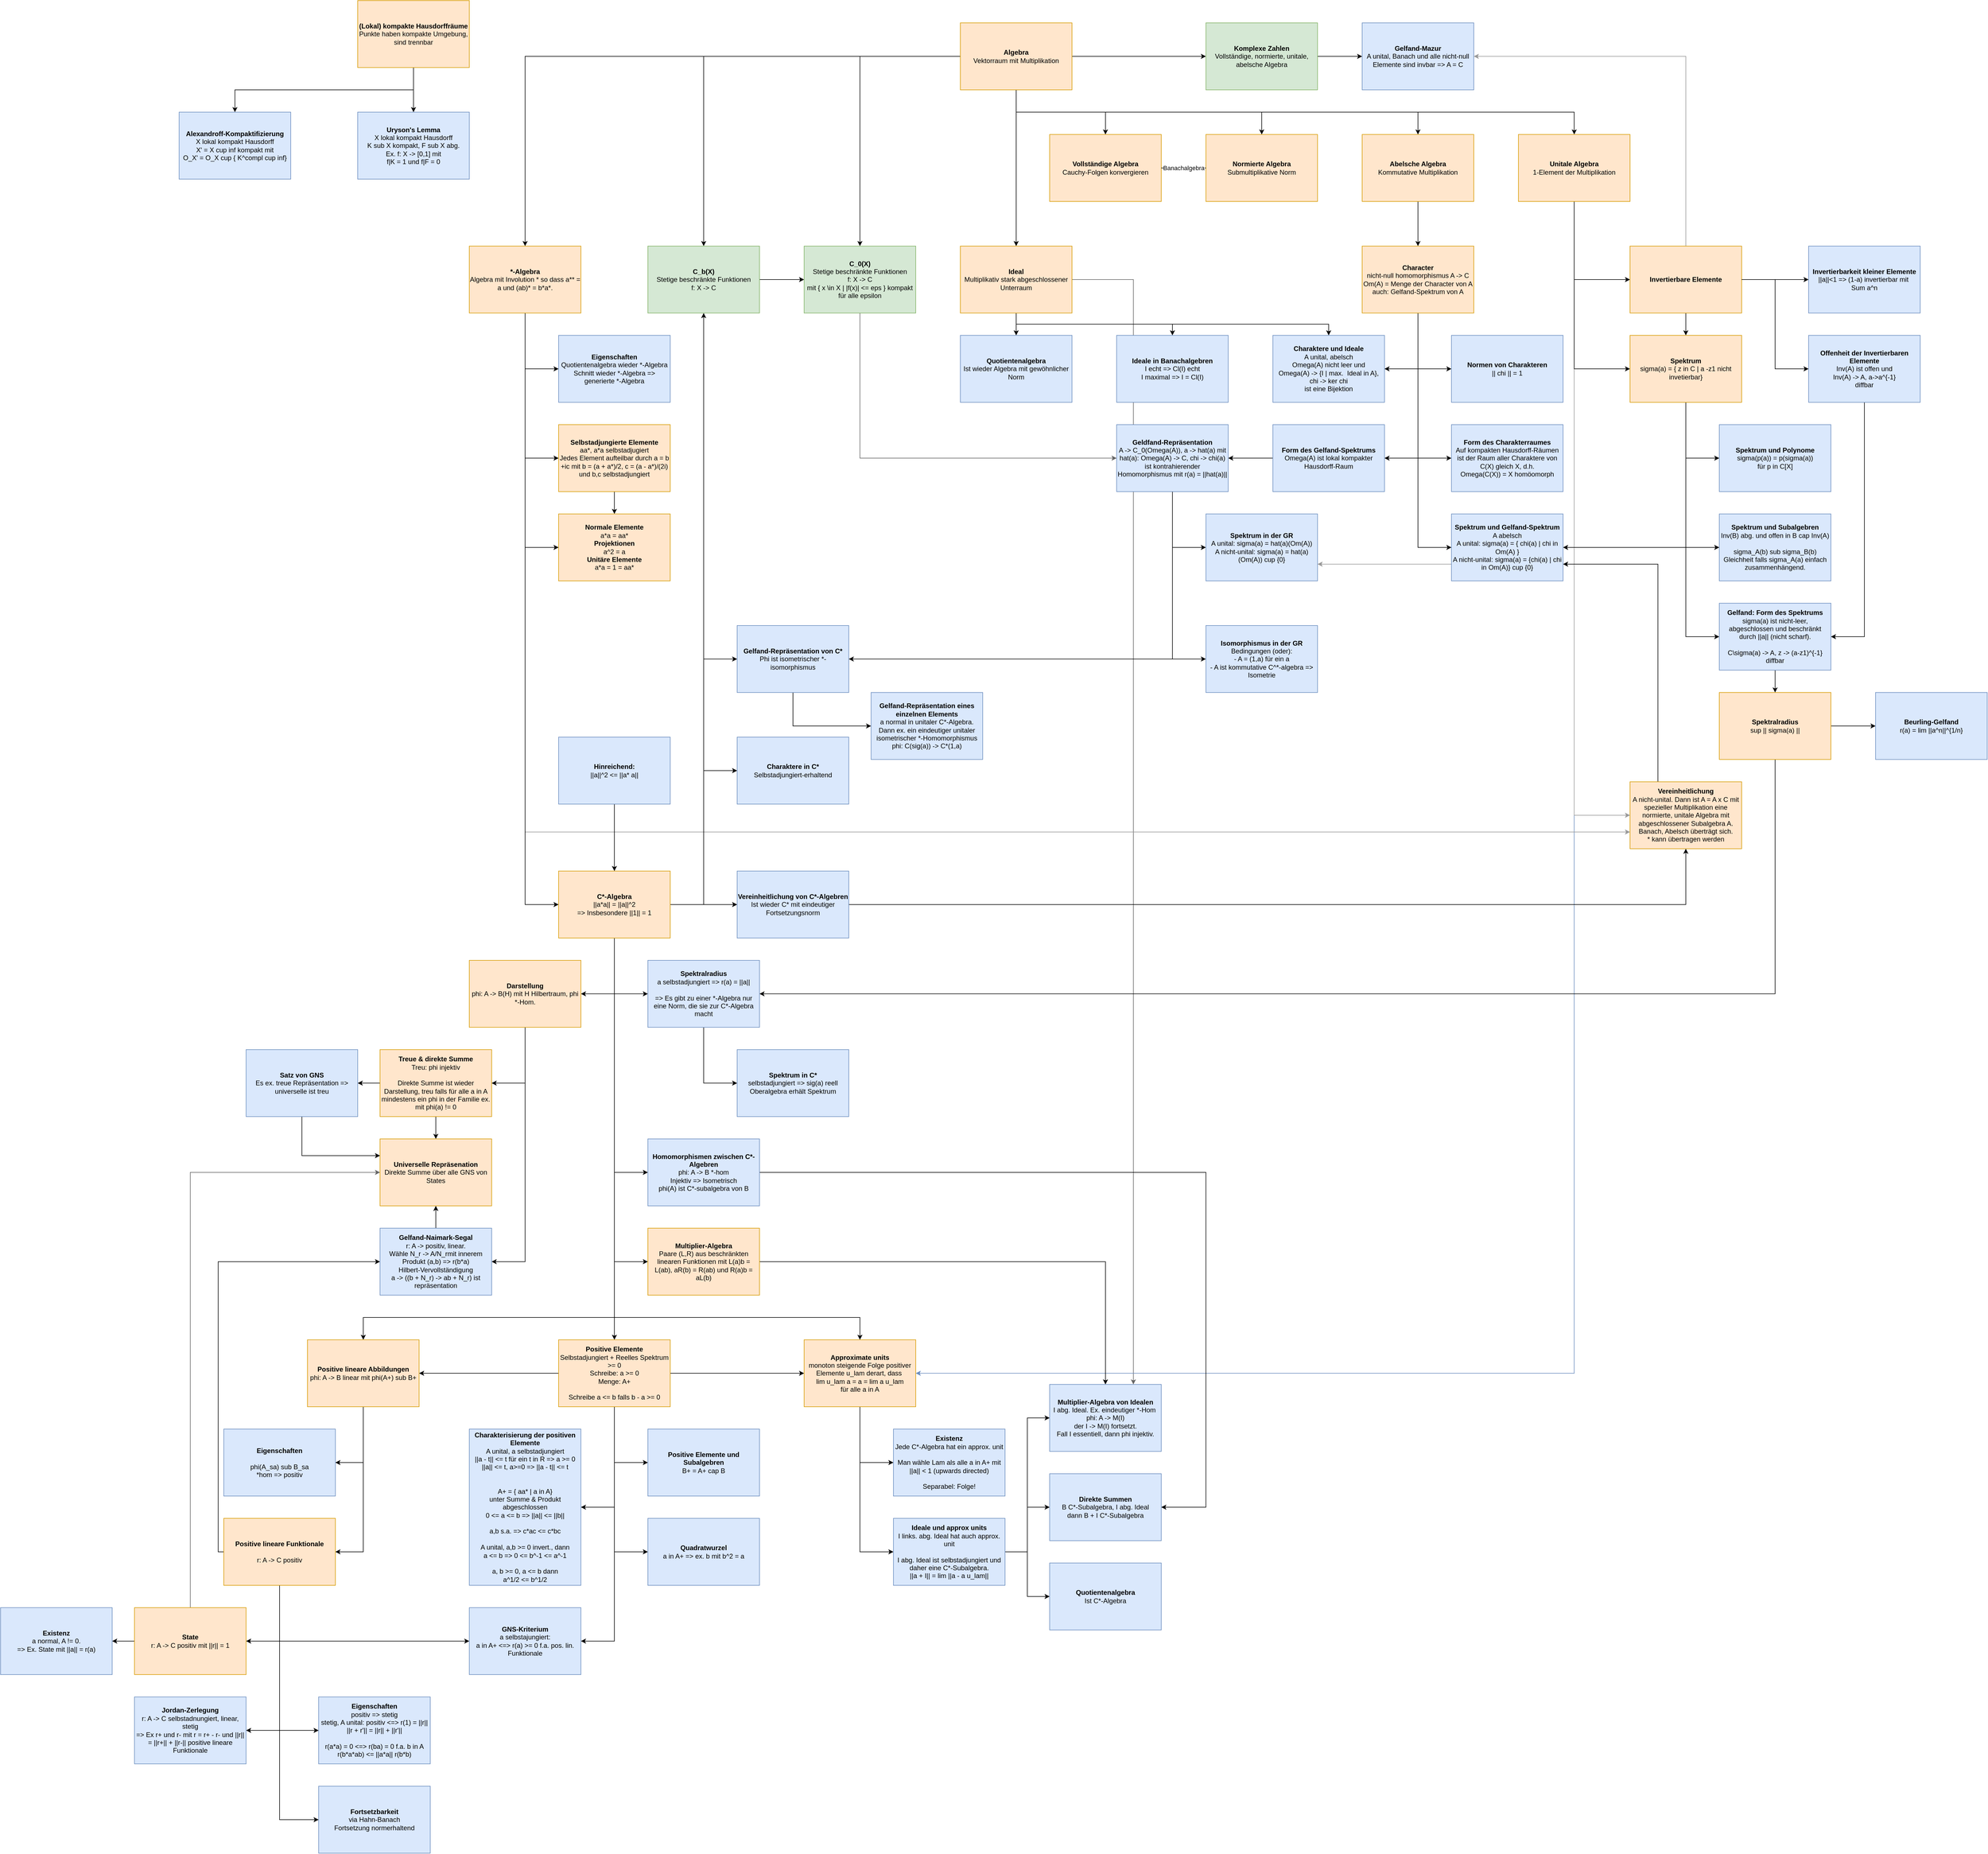 <mxfile>
    <diagram name="Page-1" id="dF9zNiTmWV5NtSTJ6i_N">
        <mxGraphModel dx="3547" dy="1353" grid="1" gridSize="10" guides="1" tooltips="1" connect="1" arrows="1" fold="1" page="1" pageScale="1" pageWidth="827" pageHeight="1169" math="0" shadow="0">
            <root>
                <mxCell id="0"/>
                <mxCell id="1" parent="0"/>
                <mxCell id="267" style="edgeStyle=orthogonalEdgeStyle;html=1;exitX=1;exitY=0.5;exitDx=0;exitDy=0;entryX=0.75;entryY=0;entryDx=0;entryDy=0;fillColor=#f5f5f5;strokeColor=#666666;rounded=0;" edge="1" parent="1" source="5iDYhahTG-n2GmT-U_uV-15" target="44">
                    <mxGeometry relative="1" as="geometry"/>
                </mxCell>
                <mxCell id="266" style="edgeStyle=orthogonalEdgeStyle;html=1;exitX=0.5;exitY=1;exitDx=0;exitDy=0;entryX=1;entryY=0.5;entryDx=0;entryDy=0;fillColor=#dae8fc;strokeColor=#6c8ebf;rounded=0;" edge="1" parent="1" source="5iDYhahTG-n2GmT-U_uV-4" target="29">
                    <mxGeometry relative="1" as="geometry"/>
                </mxCell>
                <mxCell id="5iDYhahTG-n2GmT-U_uV-81" style="edgeStyle=orthogonalEdgeStyle;rounded=0;orthogonalLoop=1;jettySize=auto;html=1;exitX=0.5;exitY=1;exitDx=0;exitDy=0;entryX=0;entryY=0.5;entryDx=0;entryDy=0;strokeColor=#999999;" parent="1" source="5iDYhahTG-n2GmT-U_uV-4" target="5iDYhahTG-n2GmT-U_uV-80" edge="1">
                    <mxGeometry relative="1" as="geometry"/>
                </mxCell>
                <mxCell id="5iDYhahTG-n2GmT-U_uV-39" style="edgeStyle=orthogonalEdgeStyle;rounded=0;orthogonalLoop=1;jettySize=auto;html=1;exitX=0.5;exitY=0;exitDx=0;exitDy=0;entryX=1;entryY=0.5;entryDx=0;entryDy=0;strokeColor=#999999;" parent="1" source="5iDYhahTG-n2GmT-U_uV-19" target="5iDYhahTG-n2GmT-U_uV-37" edge="1">
                    <mxGeometry relative="1" as="geometry"/>
                </mxCell>
                <mxCell id="5iDYhahTG-n2GmT-U_uV-7" style="edgeStyle=orthogonalEdgeStyle;rounded=0;orthogonalLoop=1;jettySize=auto;html=1;exitX=0.5;exitY=1;exitDx=0;exitDy=0;entryX=0.5;entryY=0;entryDx=0;entryDy=0;" parent="1" source="5iDYhahTG-n2GmT-U_uV-2" target="5iDYhahTG-n2GmT-U_uV-6" edge="1">
                    <mxGeometry relative="1" as="geometry"/>
                </mxCell>
                <mxCell id="5iDYhahTG-n2GmT-U_uV-8" style="edgeStyle=orthogonalEdgeStyle;rounded=0;orthogonalLoop=1;jettySize=auto;html=1;exitX=0.5;exitY=1;exitDx=0;exitDy=0;entryX=0.5;entryY=0;entryDx=0;entryDy=0;" parent="1" source="5iDYhahTG-n2GmT-U_uV-2" target="5iDYhahTG-n2GmT-U_uV-3" edge="1">
                    <mxGeometry relative="1" as="geometry"/>
                </mxCell>
                <mxCell id="5iDYhahTG-n2GmT-U_uV-9" style="edgeStyle=orthogonalEdgeStyle;rounded=0;orthogonalLoop=1;jettySize=auto;html=1;exitX=0.5;exitY=1;exitDx=0;exitDy=0;entryX=0.5;entryY=0;entryDx=0;entryDy=0;" parent="1" source="5iDYhahTG-n2GmT-U_uV-2" target="5iDYhahTG-n2GmT-U_uV-4" edge="1">
                    <mxGeometry relative="1" as="geometry"/>
                </mxCell>
                <mxCell id="5iDYhahTG-n2GmT-U_uV-10" style="edgeStyle=orthogonalEdgeStyle;rounded=0;orthogonalLoop=1;jettySize=auto;html=1;exitX=0.5;exitY=1;exitDx=0;exitDy=0;entryX=0.5;entryY=0;entryDx=0;entryDy=0;" parent="1" source="5iDYhahTG-n2GmT-U_uV-2" target="5iDYhahTG-n2GmT-U_uV-5" edge="1">
                    <mxGeometry relative="1" as="geometry"/>
                </mxCell>
                <mxCell id="5iDYhahTG-n2GmT-U_uV-16" style="edgeStyle=orthogonalEdgeStyle;rounded=0;orthogonalLoop=1;jettySize=auto;html=1;exitX=0.5;exitY=1;exitDx=0;exitDy=0;entryX=0.5;entryY=0;entryDx=0;entryDy=0;" parent="1" source="5iDYhahTG-n2GmT-U_uV-2" target="5iDYhahTG-n2GmT-U_uV-15" edge="1">
                    <mxGeometry relative="1" as="geometry"/>
                </mxCell>
                <mxCell id="5iDYhahTG-n2GmT-U_uV-36" style="edgeStyle=orthogonalEdgeStyle;rounded=0;orthogonalLoop=1;jettySize=auto;html=1;exitX=1;exitY=0.5;exitDx=0;exitDy=0;entryX=0;entryY=0.5;entryDx=0;entryDy=0;" parent="1" source="5iDYhahTG-n2GmT-U_uV-2" target="5iDYhahTG-n2GmT-U_uV-35" edge="1">
                    <mxGeometry relative="1" as="geometry"/>
                </mxCell>
                <mxCell id="5iDYhahTG-n2GmT-U_uV-46" style="edgeStyle=orthogonalEdgeStyle;rounded=0;orthogonalLoop=1;jettySize=auto;html=1;exitX=0;exitY=0.5;exitDx=0;exitDy=0;entryX=0.5;entryY=0;entryDx=0;entryDy=0;" parent="1" source="5iDYhahTG-n2GmT-U_uV-2" target="5iDYhahTG-n2GmT-U_uV-49" edge="1">
                    <mxGeometry relative="1" as="geometry">
                        <mxPoint x="-100" y="520" as="targetPoint"/>
                    </mxGeometry>
                </mxCell>
                <mxCell id="5iDYhahTG-n2GmT-U_uV-48" style="edgeStyle=orthogonalEdgeStyle;rounded=0;orthogonalLoop=1;jettySize=auto;html=1;exitX=0;exitY=0.5;exitDx=0;exitDy=0;entryX=0.5;entryY=0;entryDx=0;entryDy=0;" parent="1" source="5iDYhahTG-n2GmT-U_uV-2" target="5iDYhahTG-n2GmT-U_uV-47" edge="1">
                    <mxGeometry relative="1" as="geometry"/>
                </mxCell>
                <mxCell id="29DH_wFcI-IRwRgDiUtB-2" style="edgeStyle=orthogonalEdgeStyle;rounded=0;orthogonalLoop=1;jettySize=auto;html=1;exitX=0;exitY=0.5;exitDx=0;exitDy=0;entryX=0.5;entryY=0;entryDx=0;entryDy=0;" parent="1" source="5iDYhahTG-n2GmT-U_uV-2" target="29DH_wFcI-IRwRgDiUtB-1" edge="1">
                    <mxGeometry relative="1" as="geometry"/>
                </mxCell>
                <mxCell id="5iDYhahTG-n2GmT-U_uV-2" value="&lt;b&gt;Algebra&lt;br&gt;&lt;/b&gt;Vektorraum mit Multiplikation" style="rounded=0;whiteSpace=wrap;html=1;fillColor=#ffe6cc;strokeColor=#d79b00;" parent="1" vertex="1">
                    <mxGeometry x="80" y="120" width="200" height="120" as="geometry"/>
                </mxCell>
                <mxCell id="5iDYhahTG-n2GmT-U_uV-3" value="&lt;b&gt;Normierte Algebra&lt;br&gt;&lt;/b&gt;Submultiplikative Norm" style="rounded=0;whiteSpace=wrap;html=1;fillColor=#ffe6cc;strokeColor=#d79b00;" parent="1" vertex="1">
                    <mxGeometry x="520" y="320" width="200" height="120" as="geometry"/>
                </mxCell>
                <mxCell id="5iDYhahTG-n2GmT-U_uV-20" style="edgeStyle=orthogonalEdgeStyle;rounded=0;orthogonalLoop=1;jettySize=auto;html=1;exitX=0.5;exitY=1;exitDx=0;exitDy=0;entryX=0;entryY=0.5;entryDx=0;entryDy=0;" parent="1" source="5iDYhahTG-n2GmT-U_uV-4" target="5iDYhahTG-n2GmT-U_uV-19" edge="1">
                    <mxGeometry relative="1" as="geometry"/>
                </mxCell>
                <mxCell id="5iDYhahTG-n2GmT-U_uV-23" style="edgeStyle=orthogonalEdgeStyle;rounded=0;orthogonalLoop=1;jettySize=auto;html=1;exitX=0.5;exitY=1;exitDx=0;exitDy=0;entryX=0;entryY=0.5;entryDx=0;entryDy=0;" parent="1" source="5iDYhahTG-n2GmT-U_uV-4" target="5iDYhahTG-n2GmT-U_uV-21" edge="1">
                    <mxGeometry relative="1" as="geometry"/>
                </mxCell>
                <mxCell id="5iDYhahTG-n2GmT-U_uV-4" value="&lt;b&gt;Unitale Algebra&lt;br&gt;&lt;/b&gt;1-Element der Multiplikation" style="rounded=0;whiteSpace=wrap;html=1;fillColor=#ffe6cc;strokeColor=#d79b00;" parent="1" vertex="1">
                    <mxGeometry x="1080" y="320" width="200" height="120" as="geometry"/>
                </mxCell>
                <mxCell id="5iDYhahTG-n2GmT-U_uV-55" style="edgeStyle=orthogonalEdgeStyle;rounded=0;orthogonalLoop=1;jettySize=auto;html=1;exitX=0.5;exitY=1;exitDx=0;exitDy=0;entryX=0.5;entryY=0;entryDx=0;entryDy=0;" parent="1" source="5iDYhahTG-n2GmT-U_uV-5" target="5iDYhahTG-n2GmT-U_uV-54" edge="1">
                    <mxGeometry relative="1" as="geometry"/>
                </mxCell>
                <mxCell id="5iDYhahTG-n2GmT-U_uV-5" value="&lt;b&gt;Abelsche Algebra&lt;br&gt;&lt;/b&gt;Kommutative Multiplikation" style="rounded=0;whiteSpace=wrap;html=1;fillColor=#ffe6cc;strokeColor=#d79b00;" parent="1" vertex="1">
                    <mxGeometry x="800" y="320" width="200" height="120" as="geometry"/>
                </mxCell>
                <mxCell id="5iDYhahTG-n2GmT-U_uV-6" value="&lt;b&gt;Vollständige Algebra&lt;br&gt;&lt;/b&gt;Cauchy-Folgen konvergieren" style="rounded=0;whiteSpace=wrap;html=1;fillColor=#ffe6cc;strokeColor=#d79b00;" parent="1" vertex="1">
                    <mxGeometry x="240" y="320" width="200" height="120" as="geometry"/>
                </mxCell>
                <mxCell id="5iDYhahTG-n2GmT-U_uV-12" value="" style="endArrow=none;html=1;rounded=0;exitX=1;exitY=0.5;exitDx=0;exitDy=0;entryX=0;entryY=0.5;entryDx=0;entryDy=0;" parent="1" source="5iDYhahTG-n2GmT-U_uV-6" target="5iDYhahTG-n2GmT-U_uV-3" edge="1">
                    <mxGeometry width="50" height="50" relative="1" as="geometry">
                        <mxPoint x="480" y="400" as="sourcePoint"/>
                        <mxPoint x="530" y="350" as="targetPoint"/>
                    </mxGeometry>
                </mxCell>
                <mxCell id="5iDYhahTG-n2GmT-U_uV-13" value="Banachalgebra" style="edgeLabel;html=1;align=center;verticalAlign=middle;resizable=0;points=[];" parent="5iDYhahTG-n2GmT-U_uV-12" vertex="1" connectable="0">
                    <mxGeometry x="0.35" y="-1" relative="1" as="geometry">
                        <mxPoint x="-14" y="-1" as="offset"/>
                    </mxGeometry>
                </mxCell>
                <mxCell id="5iDYhahTG-n2GmT-U_uV-87" style="edgeStyle=orthogonalEdgeStyle;rounded=0;orthogonalLoop=1;jettySize=auto;html=1;exitX=0.5;exitY=1;exitDx=0;exitDy=0;entryX=0.5;entryY=0;entryDx=0;entryDy=0;" parent="1" source="5iDYhahTG-n2GmT-U_uV-15" target="5iDYhahTG-n2GmT-U_uV-17" edge="1">
                    <mxGeometry relative="1" as="geometry"/>
                </mxCell>
                <mxCell id="5iDYhahTG-n2GmT-U_uV-88" style="edgeStyle=orthogonalEdgeStyle;rounded=0;orthogonalLoop=1;jettySize=auto;html=1;exitX=0.5;exitY=1;exitDx=0;exitDy=0;entryX=0.5;entryY=0;entryDx=0;entryDy=0;" parent="1" source="5iDYhahTG-n2GmT-U_uV-15" target="5iDYhahTG-n2GmT-U_uV-51" edge="1">
                    <mxGeometry relative="1" as="geometry"/>
                </mxCell>
                <mxCell id="5iDYhahTG-n2GmT-U_uV-89" style="edgeStyle=orthogonalEdgeStyle;rounded=0;orthogonalLoop=1;jettySize=auto;html=1;exitX=0.5;exitY=1;exitDx=0;exitDy=0;entryX=0.5;entryY=0;entryDx=0;entryDy=0;" parent="1" source="5iDYhahTG-n2GmT-U_uV-15" target="5iDYhahTG-n2GmT-U_uV-58" edge="1">
                    <mxGeometry relative="1" as="geometry"/>
                </mxCell>
                <mxCell id="5iDYhahTG-n2GmT-U_uV-15" value="&lt;b&gt;Ideal&lt;br&gt;&lt;/b&gt;Multiplikativ stark abgeschlossener Unterraum" style="rounded=0;whiteSpace=wrap;html=1;fillColor=#ffe6cc;strokeColor=#d79b00;" parent="1" vertex="1">
                    <mxGeometry x="80" y="520" width="200" height="120" as="geometry"/>
                </mxCell>
                <mxCell id="5iDYhahTG-n2GmT-U_uV-17" value="&lt;b&gt;Quotientenalgebra&lt;br&gt;&lt;/b&gt;Ist wieder Algebra mit gewöhnlicher Norm" style="rounded=0;whiteSpace=wrap;html=1;fillColor=#dae8fc;strokeColor=#6c8ebf;" parent="1" vertex="1">
                    <mxGeometry x="80" y="680" width="200" height="120" as="geometry"/>
                </mxCell>
                <mxCell id="5iDYhahTG-n2GmT-U_uV-22" style="edgeStyle=orthogonalEdgeStyle;rounded=0;orthogonalLoop=1;jettySize=auto;html=1;exitX=0.5;exitY=1;exitDx=0;exitDy=0;entryX=0.5;entryY=0;entryDx=0;entryDy=0;" parent="1" source="5iDYhahTG-n2GmT-U_uV-19" target="5iDYhahTG-n2GmT-U_uV-21" edge="1">
                    <mxGeometry relative="1" as="geometry"/>
                </mxCell>
                <mxCell id="5iDYhahTG-n2GmT-U_uV-19" value="&lt;b&gt;Invertierbare Elemente&lt;/b&gt;" style="rounded=0;whiteSpace=wrap;html=1;fillColor=#ffe6cc;strokeColor=#d79b00;" parent="1" vertex="1">
                    <mxGeometry x="1280" y="520" width="200" height="120" as="geometry"/>
                </mxCell>
                <mxCell id="5iDYhahTG-n2GmT-U_uV-25" style="edgeStyle=orthogonalEdgeStyle;rounded=0;orthogonalLoop=1;jettySize=auto;html=1;exitX=0.5;exitY=1;exitDx=0;exitDy=0;entryX=0;entryY=0.5;entryDx=0;entryDy=0;" parent="1" source="5iDYhahTG-n2GmT-U_uV-21" target="5iDYhahTG-n2GmT-U_uV-24" edge="1">
                    <mxGeometry relative="1" as="geometry"/>
                </mxCell>
                <mxCell id="5iDYhahTG-n2GmT-U_uV-27" style="edgeStyle=orthogonalEdgeStyle;rounded=0;orthogonalLoop=1;jettySize=auto;html=1;exitX=1;exitY=0.5;exitDx=0;exitDy=0;entryX=0;entryY=0.5;entryDx=0;entryDy=0;" parent="1" source="5iDYhahTG-n2GmT-U_uV-19" target="5iDYhahTG-n2GmT-U_uV-26" edge="1">
                    <mxGeometry relative="1" as="geometry"/>
                </mxCell>
                <mxCell id="5iDYhahTG-n2GmT-U_uV-29" style="edgeStyle=orthogonalEdgeStyle;rounded=0;orthogonalLoop=1;jettySize=auto;html=1;exitX=1;exitY=0.5;exitDx=0;exitDy=0;entryX=0;entryY=0.5;entryDx=0;entryDy=0;" parent="1" source="5iDYhahTG-n2GmT-U_uV-19" target="5iDYhahTG-n2GmT-U_uV-28" edge="1">
                    <mxGeometry relative="1" as="geometry"/>
                </mxCell>
                <mxCell id="5iDYhahTG-n2GmT-U_uV-31" style="edgeStyle=orthogonalEdgeStyle;rounded=0;orthogonalLoop=1;jettySize=auto;html=1;exitX=0.5;exitY=1;exitDx=0;exitDy=0;entryX=0;entryY=0.5;entryDx=0;entryDy=0;" parent="1" source="5iDYhahTG-n2GmT-U_uV-21" target="5iDYhahTG-n2GmT-U_uV-30" edge="1">
                    <mxGeometry relative="1" as="geometry"/>
                </mxCell>
                <mxCell id="5iDYhahTG-n2GmT-U_uV-43" style="edgeStyle=orthogonalEdgeStyle;rounded=0;orthogonalLoop=1;jettySize=auto;html=1;exitX=0.5;exitY=1;exitDx=0;exitDy=0;entryX=0;entryY=0.5;entryDx=0;entryDy=0;" parent="1" source="5iDYhahTG-n2GmT-U_uV-21" target="5iDYhahTG-n2GmT-U_uV-42" edge="1">
                    <mxGeometry relative="1" as="geometry"/>
                </mxCell>
                <mxCell id="5iDYhahTG-n2GmT-U_uV-77" style="edgeStyle=orthogonalEdgeStyle;rounded=0;orthogonalLoop=1;jettySize=auto;html=1;exitX=0.5;exitY=1;exitDx=0;exitDy=0;entryX=1;entryY=0.5;entryDx=0;entryDy=0;" parent="1" source="5iDYhahTG-n2GmT-U_uV-21" target="5iDYhahTG-n2GmT-U_uV-65" edge="1">
                    <mxGeometry relative="1" as="geometry"/>
                </mxCell>
                <mxCell id="5iDYhahTG-n2GmT-U_uV-21" value="&lt;b&gt;Spektrum&lt;br&gt;&lt;/b&gt;sigma(a) = { z in C | a -z1 nicht invetierbar}" style="rounded=0;whiteSpace=wrap;html=1;fillColor=#ffe6cc;strokeColor=#d79b00;" parent="1" vertex="1">
                    <mxGeometry x="1280" y="680" width="200" height="120" as="geometry"/>
                </mxCell>
                <mxCell id="5iDYhahTG-n2GmT-U_uV-24" value="&lt;b&gt;Spektrum und Polynome&lt;br&gt;&lt;/b&gt;sigma(p(a)) = p(sigma(a))&lt;br&gt;für p in C[X]" style="rounded=0;whiteSpace=wrap;html=1;fillColor=#dae8fc;strokeColor=#6c8ebf;" parent="1" vertex="1">
                    <mxGeometry x="1440" y="840" width="200" height="120" as="geometry"/>
                </mxCell>
                <mxCell id="5iDYhahTG-n2GmT-U_uV-26" value="&lt;b&gt;Invertierbarkeit kleiner Elemente&lt;br&gt;&lt;/b&gt;||a||&amp;lt;1 =&amp;gt; (1-a) invertierbar mit&amp;nbsp;&lt;br&gt;Sum a^n" style="rounded=0;whiteSpace=wrap;html=1;fillColor=#dae8fc;strokeColor=#6c8ebf;" parent="1" vertex="1">
                    <mxGeometry x="1600" y="520" width="200" height="120" as="geometry"/>
                </mxCell>
                <mxCell id="5iDYhahTG-n2GmT-U_uV-32" style="edgeStyle=orthogonalEdgeStyle;rounded=0;orthogonalLoop=1;jettySize=auto;html=1;exitX=0.5;exitY=1;exitDx=0;exitDy=0;entryX=1;entryY=0.5;entryDx=0;entryDy=0;" parent="1" source="5iDYhahTG-n2GmT-U_uV-28" target="5iDYhahTG-n2GmT-U_uV-30" edge="1">
                    <mxGeometry relative="1" as="geometry"/>
                </mxCell>
                <mxCell id="5iDYhahTG-n2GmT-U_uV-28" value="&lt;b&gt;Offenheit der Invertierbaren Elemente&lt;br&gt;&lt;/b&gt;Inv(A) ist offen und &lt;br&gt;Inv(A) -&amp;gt; A, a-&amp;gt;a^{-1}&lt;br&gt;diffbar" style="rounded=0;whiteSpace=wrap;html=1;fillColor=#dae8fc;strokeColor=#6c8ebf;" parent="1" vertex="1">
                    <mxGeometry x="1600" y="680" width="200" height="120" as="geometry"/>
                </mxCell>
                <mxCell id="5iDYhahTG-n2GmT-U_uV-34" style="edgeStyle=orthogonalEdgeStyle;rounded=0;orthogonalLoop=1;jettySize=auto;html=1;exitX=0.5;exitY=1;exitDx=0;exitDy=0;entryX=0.5;entryY=0;entryDx=0;entryDy=0;" parent="1" source="5iDYhahTG-n2GmT-U_uV-30" target="5iDYhahTG-n2GmT-U_uV-33" edge="1">
                    <mxGeometry relative="1" as="geometry"/>
                </mxCell>
                <mxCell id="5iDYhahTG-n2GmT-U_uV-30" value="&lt;b&gt;Gelfand: Form des Spektrums&lt;br&gt;&lt;/b&gt;sigma(a) ist nicht-leer, abgeschlossen und beschränkt durch ||a|| (nicht scharf).&lt;br&gt;&lt;br&gt;C\sigma(a) -&amp;gt; A, z -&amp;gt; (a-z1)^{-1} diffbar" style="rounded=0;whiteSpace=wrap;html=1;fillColor=#dae8fc;strokeColor=#6c8ebf;" parent="1" vertex="1">
                    <mxGeometry x="1440" y="1160" width="200" height="120" as="geometry"/>
                </mxCell>
                <mxCell id="5iDYhahTG-n2GmT-U_uV-79" style="edgeStyle=orthogonalEdgeStyle;rounded=0;orthogonalLoop=1;jettySize=auto;html=1;exitX=1;exitY=0.5;exitDx=0;exitDy=0;entryX=0;entryY=0.5;entryDx=0;entryDy=0;" parent="1" source="5iDYhahTG-n2GmT-U_uV-33" target="5iDYhahTG-n2GmT-U_uV-40" edge="1">
                    <mxGeometry relative="1" as="geometry"/>
                </mxCell>
                <mxCell id="29DH_wFcI-IRwRgDiUtB-14" style="edgeStyle=orthogonalEdgeStyle;rounded=0;orthogonalLoop=1;jettySize=auto;html=1;exitX=0.5;exitY=1;exitDx=0;exitDy=0;entryX=1;entryY=0.5;entryDx=0;entryDy=0;" parent="1" source="5iDYhahTG-n2GmT-U_uV-33" target="29DH_wFcI-IRwRgDiUtB-15" edge="1">
                    <mxGeometry relative="1" as="geometry">
                        <mxPoint x="-160" y="1400" as="targetPoint"/>
                    </mxGeometry>
                </mxCell>
                <mxCell id="5iDYhahTG-n2GmT-U_uV-33" value="&lt;b&gt;Spektralradius&lt;br&gt;&lt;/b&gt;sup || sigma(a) ||" style="rounded=0;whiteSpace=wrap;html=1;fillColor=#ffe6cc;strokeColor=#d79b00;" parent="1" vertex="1">
                    <mxGeometry x="1440" y="1320" width="200" height="120" as="geometry"/>
                </mxCell>
                <mxCell id="5iDYhahTG-n2GmT-U_uV-38" style="edgeStyle=orthogonalEdgeStyle;rounded=0;orthogonalLoop=1;jettySize=auto;html=1;exitX=1;exitY=0.5;exitDx=0;exitDy=0;entryX=0;entryY=0.5;entryDx=0;entryDy=0;" parent="1" source="5iDYhahTG-n2GmT-U_uV-35" target="5iDYhahTG-n2GmT-U_uV-37" edge="1">
                    <mxGeometry relative="1" as="geometry"/>
                </mxCell>
                <mxCell id="5iDYhahTG-n2GmT-U_uV-35" value="&lt;b&gt;Komplexe Zahlen&lt;br&gt;&lt;/b&gt;Vollständige, normierte, unitale, abelsche Algebra" style="rounded=0;whiteSpace=wrap;html=1;fillColor=#d5e8d4;strokeColor=#82b366;" parent="1" vertex="1">
                    <mxGeometry x="520" y="120" width="200" height="120" as="geometry"/>
                </mxCell>
                <mxCell id="5iDYhahTG-n2GmT-U_uV-37" value="&lt;b&gt;Gelfand-Mazur&lt;br&gt;&lt;/b&gt;A unital, Banach und alle nicht-null Elemente sind invbar =&amp;gt; A = C" style="rounded=0;whiteSpace=wrap;html=1;fillColor=#dae8fc;strokeColor=#6c8ebf;" parent="1" vertex="1">
                    <mxGeometry x="800" y="120" width="200" height="120" as="geometry"/>
                </mxCell>
                <mxCell id="5iDYhahTG-n2GmT-U_uV-40" value="&lt;b&gt;Beurling-Gelfand&lt;br&gt;&lt;/b&gt;r(a) = lim ||a^n||^{1/n}" style="rounded=0;whiteSpace=wrap;html=1;fillColor=#dae8fc;strokeColor=#6c8ebf;" parent="1" vertex="1">
                    <mxGeometry x="1720" y="1320" width="200" height="120" as="geometry"/>
                </mxCell>
                <mxCell id="5iDYhahTG-n2GmT-U_uV-42" value="&lt;b&gt;Spektrum und Subalgebren&lt;br&gt;&lt;/b&gt;Inv(B) abg. und offen in B cap Inv(A)&lt;br&gt;&lt;br&gt;sigma_A(b) sub sigma_B(b)&lt;br&gt;Gleichheit falls sigma_A(a) einfach zusammenhängend." style="rounded=0;whiteSpace=wrap;html=1;fillColor=#dae8fc;strokeColor=#6c8ebf;" parent="1" vertex="1">
                    <mxGeometry x="1440" y="1000" width="200" height="120" as="geometry"/>
                </mxCell>
                <mxCell id="5iDYhahTG-n2GmT-U_uV-50" style="edgeStyle=orthogonalEdgeStyle;rounded=0;orthogonalLoop=1;jettySize=auto;html=1;exitX=1;exitY=0.5;exitDx=0;exitDy=0;entryX=0;entryY=0.5;entryDx=0;entryDy=0;" parent="1" source="5iDYhahTG-n2GmT-U_uV-47" target="5iDYhahTG-n2GmT-U_uV-49" edge="1">
                    <mxGeometry relative="1" as="geometry"/>
                </mxCell>
                <mxCell id="5iDYhahTG-n2GmT-U_uV-47" value="&lt;b&gt;C_b(X)&lt;br&gt;&lt;/b&gt;Stetige beschränkte Funktionen&lt;br&gt;f: X -&amp;gt; C" style="rounded=0;whiteSpace=wrap;html=1;fillColor=#d5e8d4;strokeColor=#82b366;" parent="1" vertex="1">
                    <mxGeometry x="-480" y="520" width="200" height="120" as="geometry"/>
                </mxCell>
                <mxCell id="5iDYhahTG-n2GmT-U_uV-91" style="edgeStyle=orthogonalEdgeStyle;rounded=0;orthogonalLoop=1;jettySize=auto;html=1;exitX=0.5;exitY=1;exitDx=0;exitDy=0;entryX=0;entryY=0.5;entryDx=0;entryDy=0;fillColor=#f5f5f5;strokeColor=#666666;" parent="1" source="5iDYhahTG-n2GmT-U_uV-49" target="5iDYhahTG-n2GmT-U_uV-85" edge="1">
                    <mxGeometry relative="1" as="geometry"/>
                </mxCell>
                <mxCell id="5iDYhahTG-n2GmT-U_uV-49" value="&lt;b&gt;C_0(X)&lt;br&gt;&lt;/b&gt;Stetige beschränkte Funktionen&lt;br&gt;f: X -&amp;gt; C&lt;br&gt;mit { x \in X | |f(x)| &amp;lt;= eps } kompakt für alle epsilon" style="rounded=0;whiteSpace=wrap;html=1;fillColor=#d5e8d4;strokeColor=#82b366;" parent="1" vertex="1">
                    <mxGeometry x="-200" y="520" width="200" height="120" as="geometry"/>
                </mxCell>
                <mxCell id="5iDYhahTG-n2GmT-U_uV-51" value="&lt;b&gt;Ideale in Banachalgebren&lt;br&gt;&lt;/b&gt;I echt =&amp;gt; Cl(I) echt&lt;br&gt;I maximal =&amp;gt; I = Cl(I)" style="rounded=0;whiteSpace=wrap;html=1;fillColor=#dae8fc;strokeColor=#6c8ebf;" parent="1" vertex="1">
                    <mxGeometry x="360" y="680" width="200" height="120" as="geometry"/>
                </mxCell>
                <mxCell id="5iDYhahTG-n2GmT-U_uV-60" style="edgeStyle=orthogonalEdgeStyle;rounded=0;orthogonalLoop=1;jettySize=auto;html=1;exitX=0.5;exitY=1;exitDx=0;exitDy=0;entryX=0;entryY=0.5;entryDx=0;entryDy=0;" parent="1" source="5iDYhahTG-n2GmT-U_uV-54" target="5iDYhahTG-n2GmT-U_uV-59" edge="1">
                    <mxGeometry relative="1" as="geometry"/>
                </mxCell>
                <mxCell id="5iDYhahTG-n2GmT-U_uV-64" style="edgeStyle=orthogonalEdgeStyle;rounded=0;orthogonalLoop=1;jettySize=auto;html=1;exitX=0.5;exitY=1;exitDx=0;exitDy=0;entryX=1;entryY=0.5;entryDx=0;entryDy=0;" parent="1" source="5iDYhahTG-n2GmT-U_uV-54" target="5iDYhahTG-n2GmT-U_uV-58" edge="1">
                    <mxGeometry relative="1" as="geometry"/>
                </mxCell>
                <mxCell id="5iDYhahTG-n2GmT-U_uV-66" style="edgeStyle=orthogonalEdgeStyle;rounded=0;orthogonalLoop=1;jettySize=auto;html=1;exitX=0.5;exitY=1;exitDx=0;exitDy=0;entryX=0;entryY=0.5;entryDx=0;entryDy=0;" parent="1" source="5iDYhahTG-n2GmT-U_uV-54" target="5iDYhahTG-n2GmT-U_uV-65" edge="1">
                    <mxGeometry relative="1" as="geometry"/>
                </mxCell>
                <mxCell id="5iDYhahTG-n2GmT-U_uV-86" style="edgeStyle=orthogonalEdgeStyle;rounded=0;orthogonalLoop=1;jettySize=auto;html=1;exitX=0.5;exitY=1;exitDx=0;exitDy=0;entryX=1;entryY=0.5;entryDx=0;entryDy=0;" parent="1" source="5iDYhahTG-n2GmT-U_uV-54" target="5iDYhahTG-n2GmT-U_uV-83" edge="1">
                    <mxGeometry relative="1" as="geometry"/>
                </mxCell>
                <mxCell id="19" style="edgeStyle=orthogonalEdgeStyle;rounded=0;html=1;exitX=0.5;exitY=1;exitDx=0;exitDy=0;entryX=0;entryY=0.5;entryDx=0;entryDy=0;elbow=vertical;" parent="1" source="5iDYhahTG-n2GmT-U_uV-54" target="18" edge="1">
                    <mxGeometry relative="1" as="geometry"/>
                </mxCell>
                <mxCell id="5iDYhahTG-n2GmT-U_uV-54" value="&lt;b&gt;Character&lt;br&gt;&lt;/b&gt;nicht-null homomorphismus A -&amp;gt; C&lt;br&gt;Om(A) = Menge der Character von A&lt;br&gt;auch: Gelfand-Spektrum von A" style="rounded=0;whiteSpace=wrap;html=1;fillColor=#ffe6cc;strokeColor=#d79b00;" parent="1" vertex="1">
                    <mxGeometry x="800" y="520" width="200" height="120" as="geometry"/>
                </mxCell>
                <mxCell id="5iDYhahTG-n2GmT-U_uV-58" value="&lt;b&gt;Charaktere und Ideale&lt;br&gt;&lt;/b&gt;A unital, abelsch&lt;br&gt;Omega(A) nicht leer und&lt;br&gt;Omega(A) -&amp;gt; {I | max.&amp;nbsp; Ideal in A}, chi -&amp;gt; ker chi&lt;br&gt;ist eine Bijektion" style="rounded=0;whiteSpace=wrap;html=1;fillColor=#dae8fc;strokeColor=#6c8ebf;" parent="1" vertex="1">
                    <mxGeometry x="640" y="680" width="200" height="120" as="geometry"/>
                </mxCell>
                <mxCell id="5iDYhahTG-n2GmT-U_uV-59" value="&lt;b&gt;Normen von Charakteren&lt;br&gt;&lt;/b&gt;|| chi || = 1" style="rounded=0;whiteSpace=wrap;html=1;fillColor=#dae8fc;strokeColor=#6c8ebf;" parent="1" vertex="1">
                    <mxGeometry x="960" y="680" width="200" height="120" as="geometry"/>
                </mxCell>
                <mxCell id="5iDYhahTG-n2GmT-U_uV-94" style="edgeStyle=orthogonalEdgeStyle;rounded=0;orthogonalLoop=1;jettySize=auto;html=1;exitX=0;exitY=0.75;exitDx=0;exitDy=0;entryX=1;entryY=0.75;entryDx=0;entryDy=0;strokeColor=#999999;" parent="1" source="5iDYhahTG-n2GmT-U_uV-65" target="5iDYhahTG-n2GmT-U_uV-92" edge="1">
                    <mxGeometry relative="1" as="geometry"/>
                </mxCell>
                <mxCell id="5iDYhahTG-n2GmT-U_uV-65" value="&lt;b&gt;Spektrum und Gelfand-Spektrum&lt;br&gt;&lt;/b&gt;A abelsch&lt;br&gt;A unital: sigma(a) = { chi(a) | chi in Om(A) }&lt;br&gt;A nicht-unital: sigma(a) = {chi(a) | chi in Om(A)} cup {0}" style="rounded=0;whiteSpace=wrap;html=1;fillColor=#dae8fc;strokeColor=#6c8ebf;" parent="1" vertex="1">
                    <mxGeometry x="960" y="1000" width="200" height="120" as="geometry"/>
                </mxCell>
                <mxCell id="5iDYhahTG-n2GmT-U_uV-82" style="edgeStyle=orthogonalEdgeStyle;rounded=0;orthogonalLoop=1;jettySize=auto;html=1;exitX=0.25;exitY=0;exitDx=0;exitDy=0;entryX=1;entryY=0.75;entryDx=0;entryDy=0;" parent="1" source="5iDYhahTG-n2GmT-U_uV-80" target="5iDYhahTG-n2GmT-U_uV-65" edge="1">
                    <mxGeometry relative="1" as="geometry"/>
                </mxCell>
                <mxCell id="5iDYhahTG-n2GmT-U_uV-80" value="&lt;b&gt;Vereinheitlichung&lt;br&gt;&lt;/b&gt;A nicht-unital. Dann ist A = A x C mit spezieller Multiplikation eine normierte, unitale Algebra mit abgeschlossener Subalgebra A.&lt;br&gt;Banach, Abelsch überträgt sich.&lt;br&gt;* kann übertragen werden" style="rounded=0;whiteSpace=wrap;html=1;fillColor=#ffe6cc;strokeColor=#d79b00;" parent="1" vertex="1">
                    <mxGeometry x="1280" y="1480" width="200" height="120" as="geometry"/>
                </mxCell>
                <mxCell id="5iDYhahTG-n2GmT-U_uV-90" style="edgeStyle=orthogonalEdgeStyle;rounded=0;orthogonalLoop=1;jettySize=auto;html=1;exitX=0;exitY=0.5;exitDx=0;exitDy=0;entryX=1;entryY=0.5;entryDx=0;entryDy=0;" parent="1" source="5iDYhahTG-n2GmT-U_uV-83" target="5iDYhahTG-n2GmT-U_uV-85" edge="1">
                    <mxGeometry relative="1" as="geometry"/>
                </mxCell>
                <mxCell id="5iDYhahTG-n2GmT-U_uV-83" value="&lt;b&gt;Form des Gelfand-Spektrums&lt;br&gt;&lt;/b&gt;Omega(A) ist lokal kompakter Hausdorff-Raum" style="rounded=0;whiteSpace=wrap;html=1;fillColor=#dae8fc;strokeColor=#6c8ebf;" parent="1" vertex="1">
                    <mxGeometry x="640" y="840" width="200" height="120" as="geometry"/>
                </mxCell>
                <mxCell id="5iDYhahTG-n2GmT-U_uV-93" style="edgeStyle=orthogonalEdgeStyle;rounded=0;orthogonalLoop=1;jettySize=auto;html=1;exitX=0.5;exitY=1;exitDx=0;exitDy=0;entryX=0;entryY=0.5;entryDx=0;entryDy=0;" parent="1" source="5iDYhahTG-n2GmT-U_uV-85" target="5iDYhahTG-n2GmT-U_uV-92" edge="1">
                    <mxGeometry relative="1" as="geometry"/>
                </mxCell>
                <mxCell id="5iDYhahTG-n2GmT-U_uV-96" style="edgeStyle=orthogonalEdgeStyle;rounded=0;orthogonalLoop=1;jettySize=auto;html=1;exitX=0.5;exitY=1;exitDx=0;exitDy=0;entryX=0;entryY=0.5;entryDx=0;entryDy=0;" parent="1" source="5iDYhahTG-n2GmT-U_uV-85" target="5iDYhahTG-n2GmT-U_uV-95" edge="1">
                    <mxGeometry relative="1" as="geometry"/>
                </mxCell>
                <mxCell id="15" style="edgeStyle=orthogonalEdgeStyle;rounded=0;html=1;exitX=0.5;exitY=1;exitDx=0;exitDy=0;entryX=1;entryY=0.5;entryDx=0;entryDy=0;elbow=vertical;" parent="1" source="5iDYhahTG-n2GmT-U_uV-85" target="13" edge="1">
                    <mxGeometry relative="1" as="geometry"/>
                </mxCell>
                <mxCell id="5iDYhahTG-n2GmT-U_uV-85" value="&lt;b&gt;Geldfand-Repräsentation&lt;br&gt;&lt;/b&gt;A -&amp;gt; C_0(Omega(A)), a -&amp;gt; hat(a) mit&lt;br&gt;hat(a): Omega(A) -&amp;gt; C, chi -&amp;gt; chi(a)&lt;br&gt;ist kontrahierender Homomorphismus mit r(a) = ||hat(a)||" style="rounded=0;whiteSpace=wrap;html=1;fillColor=#dae8fc;strokeColor=#6c8ebf;" parent="1" vertex="1">
                    <mxGeometry x="360" y="840" width="200" height="120" as="geometry"/>
                </mxCell>
                <mxCell id="5iDYhahTG-n2GmT-U_uV-92" value="&lt;b&gt;Spektrum in der GR&lt;br&gt;&lt;/b&gt;A unital: sigma(a) = hat(a)(Om(A))&lt;br&gt;A nicht-unital: sigma(a) = hat(a)(Om(A)) cup {0}" style="rounded=0;whiteSpace=wrap;html=1;fillColor=#dae8fc;strokeColor=#6c8ebf;" parent="1" vertex="1">
                    <mxGeometry x="520" y="1000" width="200" height="120" as="geometry"/>
                </mxCell>
                <mxCell id="5iDYhahTG-n2GmT-U_uV-95" value="&lt;b&gt;Isomorphismus in der GR&lt;br&gt;&lt;/b&gt;Bedingungen (oder):&lt;br&gt;- A = (1,a) für ein a&lt;br&gt;- A ist kommutative C^*-algebra =&amp;gt; Isometrie" style="rounded=0;whiteSpace=wrap;html=1;fillColor=#dae8fc;strokeColor=#6c8ebf;" parent="1" vertex="1">
                    <mxGeometry x="520" y="1200" width="200" height="120" as="geometry"/>
                </mxCell>
                <mxCell id="29DH_wFcI-IRwRgDiUtB-4" style="edgeStyle=orthogonalEdgeStyle;rounded=0;orthogonalLoop=1;jettySize=auto;html=1;exitX=0.5;exitY=1;exitDx=0;exitDy=0;entryX=0;entryY=0.5;entryDx=0;entryDy=0;" parent="1" source="29DH_wFcI-IRwRgDiUtB-1" target="29DH_wFcI-IRwRgDiUtB-3" edge="1">
                    <mxGeometry relative="1" as="geometry"/>
                </mxCell>
                <mxCell id="29DH_wFcI-IRwRgDiUtB-5" style="edgeStyle=orthogonalEdgeStyle;rounded=0;orthogonalLoop=1;jettySize=auto;html=1;exitX=0.5;exitY=1;exitDx=0;exitDy=0;entryX=0;entryY=0.75;entryDx=0;entryDy=0;strokeColor=#999999;" parent="1" source="29DH_wFcI-IRwRgDiUtB-1" target="5iDYhahTG-n2GmT-U_uV-80" edge="1">
                    <mxGeometry relative="1" as="geometry"/>
                </mxCell>
                <mxCell id="29DH_wFcI-IRwRgDiUtB-7" style="edgeStyle=orthogonalEdgeStyle;rounded=0;orthogonalLoop=1;jettySize=auto;html=1;exitX=0.5;exitY=1;exitDx=0;exitDy=0;entryX=0;entryY=0.5;entryDx=0;entryDy=0;" parent="1" source="29DH_wFcI-IRwRgDiUtB-1" target="29DH_wFcI-IRwRgDiUtB-6" edge="1">
                    <mxGeometry relative="1" as="geometry"/>
                </mxCell>
                <mxCell id="29DH_wFcI-IRwRgDiUtB-9" style="edgeStyle=orthogonalEdgeStyle;rounded=0;orthogonalLoop=1;jettySize=auto;html=1;exitX=0.5;exitY=1;exitDx=0;exitDy=0;entryX=0;entryY=0.5;entryDx=0;entryDy=0;" parent="1" source="29DH_wFcI-IRwRgDiUtB-1" target="29DH_wFcI-IRwRgDiUtB-8" edge="1">
                    <mxGeometry relative="1" as="geometry"/>
                </mxCell>
                <mxCell id="29DH_wFcI-IRwRgDiUtB-12" style="edgeStyle=orthogonalEdgeStyle;rounded=0;orthogonalLoop=1;jettySize=auto;html=1;exitX=0.5;exitY=1;exitDx=0;exitDy=0;entryX=0;entryY=0.5;entryDx=0;entryDy=0;" parent="1" source="29DH_wFcI-IRwRgDiUtB-1" target="29DH_wFcI-IRwRgDiUtB-11" edge="1">
                    <mxGeometry relative="1" as="geometry"/>
                </mxCell>
                <mxCell id="29DH_wFcI-IRwRgDiUtB-1" value="&lt;b&gt;*-Algebra&lt;br&gt;&lt;/b&gt;Algebra mit Involution * so dass a** = a und (ab)* = b*a*." style="rounded=0;whiteSpace=wrap;html=1;fillColor=#ffe6cc;strokeColor=#d79b00;" parent="1" vertex="1">
                    <mxGeometry x="-800" y="520" width="200" height="120" as="geometry"/>
                </mxCell>
                <mxCell id="29DH_wFcI-IRwRgDiUtB-3" value="&lt;b&gt;Eigenschaften&lt;br&gt;&lt;/b&gt;Quotientenalgebra wieder *-Algebra&lt;br&gt;Schnitt wieder *-Algebra =&amp;gt; generierte *-Algebra" style="rounded=0;whiteSpace=wrap;html=1;fillColor=#dae8fc;strokeColor=#6c8ebf;" parent="1" vertex="1">
                    <mxGeometry x="-640" y="680" width="200" height="120" as="geometry"/>
                </mxCell>
                <mxCell id="29DH_wFcI-IRwRgDiUtB-10" style="edgeStyle=orthogonalEdgeStyle;rounded=0;orthogonalLoop=1;jettySize=auto;html=1;exitX=0.5;exitY=1;exitDx=0;exitDy=0;entryX=0.5;entryY=0;entryDx=0;entryDy=0;" parent="1" source="29DH_wFcI-IRwRgDiUtB-6" target="29DH_wFcI-IRwRgDiUtB-8" edge="1">
                    <mxGeometry relative="1" as="geometry"/>
                </mxCell>
                <mxCell id="29DH_wFcI-IRwRgDiUtB-6" value="&lt;b&gt;Selbstadjungierte Elemente&lt;br&gt;&lt;/b&gt;aa*, a*a selbstadjugiert&lt;br&gt;Jedes Element aufteilbar durch a = b +ic mit b = (a + a*)/2, c = (a - a*)/(2i) und b,c selbstadjungiert" style="rounded=0;whiteSpace=wrap;html=1;fillColor=#ffe6cc;strokeColor=#d79b00;" parent="1" vertex="1">
                    <mxGeometry x="-640.0" y="840" width="200" height="120" as="geometry"/>
                </mxCell>
                <mxCell id="29DH_wFcI-IRwRgDiUtB-8" value="&lt;b&gt;Normale Elemente&lt;br&gt;&lt;/b&gt;a*a = aa*&lt;br&gt;&lt;b&gt;Projektionen&lt;/b&gt;&lt;br&gt;a^2 = a&lt;br&gt;&lt;b&gt;Unitäre Elemente&lt;br&gt;&lt;/b&gt;a*a = 1 = aa*" style="rounded=0;whiteSpace=wrap;html=1;fillColor=#ffe6cc;strokeColor=#d79b00;" parent="1" vertex="1">
                    <mxGeometry x="-640" y="1000" width="200" height="120" as="geometry"/>
                </mxCell>
                <mxCell id="29DH_wFcI-IRwRgDiUtB-13" style="edgeStyle=orthogonalEdgeStyle;rounded=0;orthogonalLoop=1;jettySize=auto;html=1;exitX=1;exitY=0.5;exitDx=0;exitDy=0;entryX=0.5;entryY=1;entryDx=0;entryDy=0;" parent="1" source="29DH_wFcI-IRwRgDiUtB-11" target="5iDYhahTG-n2GmT-U_uV-47" edge="1">
                    <mxGeometry relative="1" as="geometry"/>
                </mxCell>
                <mxCell id="29DH_wFcI-IRwRgDiUtB-16" style="edgeStyle=orthogonalEdgeStyle;rounded=0;orthogonalLoop=1;jettySize=auto;html=1;exitX=0.5;exitY=1;exitDx=0;exitDy=0;entryX=0;entryY=0.5;entryDx=0;entryDy=0;" parent="1" source="29DH_wFcI-IRwRgDiUtB-11" target="29DH_wFcI-IRwRgDiUtB-15" edge="1">
                    <mxGeometry relative="1" as="geometry"/>
                </mxCell>
                <mxCell id="7" style="edgeStyle=orthogonalEdgeStyle;rounded=0;html=1;exitX=1;exitY=0.5;exitDx=0;exitDy=0;entryX=0;entryY=0.5;entryDx=0;entryDy=0;elbow=vertical;" parent="1" source="29DH_wFcI-IRwRgDiUtB-11" target="6" edge="1">
                    <mxGeometry relative="1" as="geometry"/>
                </mxCell>
                <mxCell id="12" style="edgeStyle=orthogonalEdgeStyle;rounded=0;html=1;exitX=1;exitY=0.5;exitDx=0;exitDy=0;entryX=0;entryY=0.5;entryDx=0;entryDy=0;elbow=vertical;" parent="1" source="29DH_wFcI-IRwRgDiUtB-11" target="11" edge="1">
                    <mxGeometry relative="1" as="geometry">
                        <Array as="points">
                            <mxPoint x="-380" y="1700"/>
                            <mxPoint x="-380" y="1460"/>
                        </Array>
                    </mxGeometry>
                </mxCell>
                <mxCell id="14" style="edgeStyle=orthogonalEdgeStyle;rounded=0;html=1;exitX=1;exitY=0.5;exitDx=0;exitDy=0;entryX=0;entryY=0.5;entryDx=0;entryDy=0;elbow=vertical;" parent="1" source="29DH_wFcI-IRwRgDiUtB-11" target="13" edge="1">
                    <mxGeometry relative="1" as="geometry"/>
                </mxCell>
                <mxCell id="20" style="edgeStyle=orthogonalEdgeStyle;rounded=0;html=1;exitX=0.5;exitY=1;exitDx=0;exitDy=0;entryX=0;entryY=0.5;entryDx=0;entryDy=0;elbow=vertical;" parent="1" source="29DH_wFcI-IRwRgDiUtB-11" target="29DH_wFcI-IRwRgDiUtB-19" edge="1">
                    <mxGeometry relative="1" as="geometry"/>
                </mxCell>
                <mxCell id="22" style="edgeStyle=orthogonalEdgeStyle;rounded=0;html=1;exitX=0.5;exitY=1;exitDx=0;exitDy=0;entryX=0.5;entryY=0;entryDx=0;entryDy=0;elbow=vertical;" parent="1" source="29DH_wFcI-IRwRgDiUtB-11" target="21" edge="1">
                    <mxGeometry relative="1" as="geometry"/>
                </mxCell>
                <mxCell id="31" style="edgeStyle=orthogonalEdgeStyle;rounded=0;html=1;exitX=0.5;exitY=1;exitDx=0;exitDy=0;elbow=vertical;" parent="1" source="29DH_wFcI-IRwRgDiUtB-11" target="29" edge="1">
                    <mxGeometry relative="1" as="geometry">
                        <Array as="points">
                            <mxPoint x="-540" y="2440"/>
                            <mxPoint x="-100" y="2440"/>
                        </Array>
                    </mxGeometry>
                </mxCell>
                <mxCell id="40" style="edgeStyle=orthogonalEdgeStyle;rounded=0;html=1;exitX=0.5;exitY=1;exitDx=0;exitDy=0;entryX=0;entryY=0.5;entryDx=0;entryDy=0;elbow=vertical;" parent="1" source="29DH_wFcI-IRwRgDiUtB-11" target="39" edge="1">
                    <mxGeometry relative="1" as="geometry"/>
                </mxCell>
                <mxCell id="49" style="edgeStyle=orthogonalEdgeStyle;html=1;exitX=0.5;exitY=1;exitDx=0;exitDy=0;entryX=0.5;entryY=0;entryDx=0;entryDy=0;rounded=0;" parent="1" source="29DH_wFcI-IRwRgDiUtB-11" target="47" edge="1">
                    <mxGeometry relative="1" as="geometry">
                        <Array as="points">
                            <mxPoint x="-540" y="2440"/>
                            <mxPoint x="-990" y="2440"/>
                        </Array>
                    </mxGeometry>
                </mxCell>
                <mxCell id="66" style="edgeStyle=orthogonalEdgeStyle;rounded=0;html=1;exitX=0.5;exitY=1;exitDx=0;exitDy=0;entryX=1;entryY=0.5;entryDx=0;entryDy=0;" parent="1" source="29DH_wFcI-IRwRgDiUtB-11" target="65" edge="1">
                    <mxGeometry relative="1" as="geometry"/>
                </mxCell>
                <mxCell id="29DH_wFcI-IRwRgDiUtB-11" value="&lt;b&gt;C*-Algebra&lt;br&gt;&lt;/b&gt;||a*a|| = ||a||^2&lt;br&gt;=&amp;gt; Insbesondere ||1|| = 1" style="rounded=0;whiteSpace=wrap;html=1;fillColor=#ffe6cc;strokeColor=#d79b00;" parent="1" vertex="1">
                    <mxGeometry x="-640" y="1640" width="200" height="120" as="geometry"/>
                </mxCell>
                <mxCell id="10" style="edgeStyle=orthogonalEdgeStyle;rounded=0;html=1;exitX=0.5;exitY=1;exitDx=0;exitDy=0;entryX=0;entryY=0.5;entryDx=0;entryDy=0;elbow=vertical;" parent="1" source="29DH_wFcI-IRwRgDiUtB-15" target="9" edge="1">
                    <mxGeometry relative="1" as="geometry"/>
                </mxCell>
                <mxCell id="29DH_wFcI-IRwRgDiUtB-15" value="&lt;b&gt;Spektralradius&lt;br&gt;&lt;/b&gt;a selbstadjungiert =&amp;gt; r(a) = ||a||&lt;br&gt;&lt;br&gt;=&amp;gt; Es gibt zu einer *-Algebra nur eine Norm, die sie zur C*-Algebra macht" style="rounded=0;whiteSpace=wrap;html=1;fillColor=#dae8fc;strokeColor=#6c8ebf;" parent="1" vertex="1">
                    <mxGeometry x="-480.0" y="1800" width="200" height="120" as="geometry"/>
                </mxCell>
                <mxCell id="29DH_wFcI-IRwRgDiUtB-18" style="edgeStyle=orthogonalEdgeStyle;rounded=0;orthogonalLoop=1;jettySize=auto;html=1;exitX=0.5;exitY=1;exitDx=0;exitDy=0;entryX=0.5;entryY=0;entryDx=0;entryDy=0;" parent="1" source="29DH_wFcI-IRwRgDiUtB-17" target="29DH_wFcI-IRwRgDiUtB-11" edge="1">
                    <mxGeometry relative="1" as="geometry"/>
                </mxCell>
                <mxCell id="29DH_wFcI-IRwRgDiUtB-17" value="&lt;b&gt;Hinreichend:&lt;br&gt;&lt;/b&gt;||a||^2 &amp;lt;= ||a* a||" style="rounded=0;whiteSpace=wrap;html=1;fillColor=#dae8fc;strokeColor=#6c8ebf;" parent="1" vertex="1">
                    <mxGeometry x="-640.0" y="1400" width="200" height="120" as="geometry"/>
                </mxCell>
                <mxCell id="45" style="edgeStyle=orthogonalEdgeStyle;rounded=0;html=1;exitX=1;exitY=0.5;exitDx=0;exitDy=0;entryX=0.5;entryY=0;entryDx=0;entryDy=0;elbow=vertical;" parent="1" source="29DH_wFcI-IRwRgDiUtB-19" target="44" edge="1">
                    <mxGeometry relative="1" as="geometry"/>
                </mxCell>
                <mxCell id="29DH_wFcI-IRwRgDiUtB-19" value="&lt;b&gt;Multiplier-Algebra&lt;br&gt;&lt;/b&gt;Paare (L,R) aus beschränkten linearen Funktionen mit L(a)b = L(ab), aR(b) = R(ab) und R(a)b = aL(b)" style="rounded=0;whiteSpace=wrap;html=1;fillColor=#ffe6cc;strokeColor=#d79b00;" parent="1" vertex="1">
                    <mxGeometry x="-480" y="2280" width="200" height="120" as="geometry"/>
                </mxCell>
                <mxCell id="8" style="edgeStyle=orthogonalEdgeStyle;rounded=0;html=1;exitX=1;exitY=0.5;exitDx=0;exitDy=0;entryX=0.5;entryY=1;entryDx=0;entryDy=0;elbow=vertical;" parent="1" source="6" target="5iDYhahTG-n2GmT-U_uV-80" edge="1">
                    <mxGeometry relative="1" as="geometry"/>
                </mxCell>
                <mxCell id="6" value="&lt;b&gt;Vereinheitlichung von C*-Algebren&lt;br&gt;&lt;/b&gt;Ist wieder C* mit eindeutiger Fortsetzungsnorm" style="rounded=0;whiteSpace=wrap;html=1;fillColor=#dae8fc;strokeColor=#6c8ebf;" parent="1" vertex="1">
                    <mxGeometry x="-320" y="1640" width="200" height="120" as="geometry"/>
                </mxCell>
                <mxCell id="9" value="&lt;b&gt;Spektrum in C*&lt;br&gt;&lt;/b&gt;selbstadjungiert =&amp;gt; sig(a) reell&lt;br&gt;Oberalgebra erhält Spektrum" style="rounded=0;whiteSpace=wrap;html=1;fillColor=#dae8fc;strokeColor=#6c8ebf;" parent="1" vertex="1">
                    <mxGeometry x="-320" y="1960" width="200" height="120" as="geometry"/>
                </mxCell>
                <mxCell id="11" value="&lt;b&gt;Charaktere in C*&lt;br&gt;&lt;/b&gt;Selbstadjungiert-erhaltend" style="rounded=0;whiteSpace=wrap;html=1;fillColor=#dae8fc;strokeColor=#6c8ebf;" parent="1" vertex="1">
                    <mxGeometry x="-320" y="1400" width="200" height="120" as="geometry"/>
                </mxCell>
                <mxCell id="17" style="edgeStyle=orthogonalEdgeStyle;rounded=0;html=1;exitX=0.5;exitY=1;exitDx=0;exitDy=0;entryX=0;entryY=0.5;entryDx=0;entryDy=0;elbow=vertical;" parent="1" source="13" target="16" edge="1">
                    <mxGeometry relative="1" as="geometry"/>
                </mxCell>
                <mxCell id="13" value="&lt;b&gt;Gelfand-Repräsentation von C*&lt;br&gt;&lt;/b&gt;Phi ist isometrischer *-isomorphismus" style="rounded=0;whiteSpace=wrap;html=1;fillColor=#dae8fc;strokeColor=#6c8ebf;" parent="1" vertex="1">
                    <mxGeometry x="-320" y="1200" width="200" height="120" as="geometry"/>
                </mxCell>
                <mxCell id="16" value="&lt;b&gt;Gelfand-Repräsentation eines einzelnen Elements&lt;br&gt;&lt;/b&gt;a normal in unitaler C*-Algebra. Dann ex. ein eindeutiger unitaler isometrischer *-Homomorphismus phi: C(sig(a)) -&amp;gt; C*(1,a)" style="rounded=0;whiteSpace=wrap;html=1;fillColor=#dae8fc;strokeColor=#6c8ebf;" parent="1" vertex="1">
                    <mxGeometry x="-80" y="1320" width="200" height="120" as="geometry"/>
                </mxCell>
                <mxCell id="18" value="&lt;b&gt;Form des Charakterraumes&lt;br&gt;&lt;/b&gt;Auf kompakten Hausdorff-Räumen ist der Raum aller Charaktere von C(X) gleich X, d.h.&lt;br&gt;Omega(C(X)) = X homöomorph" style="rounded=0;whiteSpace=wrap;html=1;fillColor=#dae8fc;strokeColor=#6c8ebf;" parent="1" vertex="1">
                    <mxGeometry x="960" y="840" width="200" height="120" as="geometry"/>
                </mxCell>
                <mxCell id="24" style="edgeStyle=orthogonalEdgeStyle;rounded=0;html=1;exitX=0.5;exitY=1;exitDx=0;exitDy=0;entryX=0;entryY=0.5;entryDx=0;entryDy=0;elbow=vertical;" parent="1" source="21" target="23" edge="1">
                    <mxGeometry relative="1" as="geometry"/>
                </mxCell>
                <mxCell id="26" style="edgeStyle=orthogonalEdgeStyle;rounded=0;html=1;exitX=0.5;exitY=1;exitDx=0;exitDy=0;entryX=0;entryY=0.5;entryDx=0;entryDy=0;elbow=vertical;" parent="1" source="21" target="25" edge="1">
                    <mxGeometry relative="1" as="geometry"/>
                </mxCell>
                <mxCell id="28" style="edgeStyle=orthogonalEdgeStyle;rounded=0;html=1;exitX=0.5;exitY=1;exitDx=0;exitDy=0;entryX=1;entryY=0.5;entryDx=0;entryDy=0;elbow=vertical;" parent="1" source="21" target="27" edge="1">
                    <mxGeometry relative="1" as="geometry"/>
                </mxCell>
                <mxCell id="30" style="edgeStyle=orthogonalEdgeStyle;rounded=0;html=1;exitX=1;exitY=0.5;exitDx=0;exitDy=0;entryX=0;entryY=0.5;entryDx=0;entryDy=0;elbow=vertical;" parent="1" source="21" target="29" edge="1">
                    <mxGeometry relative="1" as="geometry"/>
                </mxCell>
                <mxCell id="48" style="edgeStyle=none;html=1;exitX=0;exitY=0.5;exitDx=0;exitDy=0;entryX=1;entryY=0.5;entryDx=0;entryDy=0;" parent="1" source="21" target="47" edge="1">
                    <mxGeometry relative="1" as="geometry"/>
                </mxCell>
                <mxCell id="89" style="edgeStyle=orthogonalEdgeStyle;rounded=0;html=1;exitX=0.5;exitY=1;exitDx=0;exitDy=0;entryX=1;entryY=0.5;entryDx=0;entryDy=0;" parent="1" source="21" target="87" edge="1">
                    <mxGeometry relative="1" as="geometry"/>
                </mxCell>
                <mxCell id="21" value="&lt;b&gt;Positive Elemente&lt;br&gt;&lt;/b&gt;Selbstadjungiert + Reelles Spektrum &amp;gt;= 0&lt;br&gt;Schreibe: a &amp;gt;= 0&lt;br&gt;Menge: A+&lt;br&gt;&lt;br&gt;Schreibe a &amp;lt;= b falls b - a &amp;gt;= 0" style="rounded=0;whiteSpace=wrap;html=1;fillColor=#ffe6cc;strokeColor=#d79b00;" parent="1" vertex="1">
                    <mxGeometry x="-640" y="2480" width="200" height="120" as="geometry"/>
                </mxCell>
                <mxCell id="23" value="&lt;b&gt;Positive Elemente und Subalgebren&lt;br&gt;&lt;/b&gt;B+ = A+ cap B" style="rounded=0;whiteSpace=wrap;html=1;fillColor=#dae8fc;strokeColor=#6c8ebf;" parent="1" vertex="1">
                    <mxGeometry x="-480" y="2640" width="200" height="120" as="geometry"/>
                </mxCell>
                <mxCell id="25" value="&lt;b&gt;Quadratwurzel&lt;br&gt;&lt;/b&gt;a in A+ =&amp;gt; ex. b mit b^2 = a" style="rounded=0;whiteSpace=wrap;html=1;fillColor=#dae8fc;strokeColor=#6c8ebf;" parent="1" vertex="1">
                    <mxGeometry x="-480" y="2800" width="200" height="120" as="geometry"/>
                </mxCell>
                <mxCell id="27" value="&lt;b&gt;Charakterisierung der positiven Elemente&lt;br&gt;&lt;/b&gt;A unital, a selbstadjungiert&lt;br&gt;||a - t|| &amp;lt;= t für ein t in R =&amp;gt; a &amp;gt;= 0&lt;br&gt;||a|| &amp;lt;= t, a&amp;gt;=0 =&amp;gt; ||a - t|| &amp;lt;= t&lt;br&gt;&lt;br&gt;&lt;br&gt;A+ = { aa* | a in A}&lt;br&gt;unter Summe &amp;amp; Produkt abgeschlossen&lt;br&gt;0 &amp;lt;= a &amp;lt;= b =&amp;gt; ||a|| &amp;lt;= ||b||&lt;br&gt;&lt;br&gt;a,b s.a. =&amp;gt; c*ac &amp;lt;= c*bc&lt;br&gt;&lt;br&gt;A unital, a,b &amp;gt;= 0 invert., dann&lt;br&gt;a &amp;lt;= b =&amp;gt; 0 &amp;lt;= b^-1 &amp;lt;= a^-1&lt;br&gt;&lt;br&gt;a, b &amp;gt;= 0, a &amp;lt;= b dann&lt;br&gt;a^1/2 &amp;lt;= b^1/2" style="rounded=0;whiteSpace=wrap;html=1;fillColor=#dae8fc;strokeColor=#6c8ebf;" parent="1" vertex="1">
                    <mxGeometry x="-800" y="2640" width="200" height="280" as="geometry"/>
                </mxCell>
                <mxCell id="33" style="edgeStyle=orthogonalEdgeStyle;rounded=0;html=1;exitX=0.5;exitY=1;exitDx=0;exitDy=0;entryX=0;entryY=0.5;entryDx=0;entryDy=0;elbow=vertical;" parent="1" source="29" target="32" edge="1">
                    <mxGeometry relative="1" as="geometry"/>
                </mxCell>
                <mxCell id="36" style="edgeStyle=orthogonalEdgeStyle;rounded=0;html=1;exitX=0.5;exitY=1;exitDx=0;exitDy=0;entryX=0;entryY=0.5;entryDx=0;entryDy=0;elbow=vertical;" parent="1" source="29" target="35" edge="1">
                    <mxGeometry relative="1" as="geometry"/>
                </mxCell>
                <mxCell id="29" value="&lt;b&gt;Approximate units&lt;br&gt;&lt;/b&gt;monoton steigende Folge positiver Elemente u_lam derart, dass&amp;nbsp;&lt;br&gt;lim u_lam a = a = lim a u_lam&lt;br&gt;für alle a in A" style="rounded=0;whiteSpace=wrap;html=1;fillColor=#ffe6cc;strokeColor=#d79b00;" parent="1" vertex="1">
                    <mxGeometry x="-200" y="2480" width="200" height="120" as="geometry"/>
                </mxCell>
                <mxCell id="32" value="&lt;b&gt;Existenz&lt;br&gt;&lt;/b&gt;Jede C*-Algebra hat ein approx. unit&lt;br&gt;&lt;br&gt;Man wähle Lam als alle a in A+ mit ||a|| &amp;lt; 1 (upwards directed)&lt;br&gt;&lt;br&gt;Separabel: Folge!" style="rounded=0;whiteSpace=wrap;html=1;fillColor=#dae8fc;strokeColor=#6c8ebf;" parent="1" vertex="1">
                    <mxGeometry x="-40" y="2640" width="200" height="120" as="geometry"/>
                </mxCell>
                <mxCell id="38" style="edgeStyle=orthogonalEdgeStyle;rounded=0;html=1;exitX=1;exitY=0.5;exitDx=0;exitDy=0;entryX=0;entryY=0.5;entryDx=0;entryDy=0;elbow=vertical;" parent="1" source="35" target="37" edge="1">
                    <mxGeometry relative="1" as="geometry"/>
                </mxCell>
                <mxCell id="43" style="edgeStyle=orthogonalEdgeStyle;rounded=0;html=1;exitX=1;exitY=0.5;exitDx=0;exitDy=0;entryX=0;entryY=0.5;entryDx=0;entryDy=0;elbow=vertical;" parent="1" source="35" target="42" edge="1">
                    <mxGeometry relative="1" as="geometry"/>
                </mxCell>
                <mxCell id="46" style="edgeStyle=orthogonalEdgeStyle;rounded=0;html=1;exitX=1;exitY=0.5;exitDx=0;exitDy=0;entryX=0;entryY=0.5;entryDx=0;entryDy=0;elbow=vertical;" parent="1" source="35" target="44" edge="1">
                    <mxGeometry relative="1" as="geometry"/>
                </mxCell>
                <mxCell id="35" value="&lt;b&gt;Ideale und approx units&lt;br&gt;&lt;/b&gt;I links. abg. Ideal hat auch approx. unit&lt;br&gt;&lt;br&gt;I abg. Ideal ist selbstadjungiert und daher eine C*-Subalgebra.&lt;br&gt;||a + I|| = lim ||a - a u_lam||" style="rounded=0;whiteSpace=wrap;html=1;fillColor=#dae8fc;strokeColor=#6c8ebf;" parent="1" vertex="1">
                    <mxGeometry x="-40" y="2800" width="200" height="120" as="geometry"/>
                </mxCell>
                <mxCell id="37" value="&lt;b&gt;Quotientenalgebra&lt;br&gt;&lt;/b&gt;Ist C*-Algebra" style="rounded=0;whiteSpace=wrap;html=1;fillColor=#dae8fc;strokeColor=#6c8ebf;" parent="1" vertex="1">
                    <mxGeometry x="240" y="2880" width="200" height="120" as="geometry"/>
                </mxCell>
                <mxCell id="41" style="edgeStyle=orthogonalEdgeStyle;rounded=0;html=1;exitX=1;exitY=0.5;exitDx=0;exitDy=0;elbow=vertical;entryX=1;entryY=0.5;entryDx=0;entryDy=0;" parent="1" source="39" target="42" edge="1">
                    <mxGeometry relative="1" as="geometry">
                        <mxPoint x="320.0" y="2590" as="targetPoint"/>
                        <Array as="points">
                            <mxPoint x="520" y="2180"/>
                            <mxPoint x="520" y="2780"/>
                        </Array>
                    </mxGeometry>
                </mxCell>
                <mxCell id="39" value="&lt;b&gt;Homomorphismen zwischen C*-Algebren&lt;br&gt;&lt;/b&gt;phi: A -&amp;gt; B *-hom&lt;br&gt;Injektiv =&amp;gt; Isometrisch&lt;br&gt;phi(A) ist C*-subalgebra von B" style="rounded=0;whiteSpace=wrap;html=1;fillColor=#dae8fc;strokeColor=#6c8ebf;" parent="1" vertex="1">
                    <mxGeometry x="-480" y="2120" width="200" height="120" as="geometry"/>
                </mxCell>
                <mxCell id="42" value="&lt;b&gt;Direkte Summen&lt;br&gt;&lt;/b&gt;B C*-Subalgebra, I abg. Ideal&lt;br&gt;dann B + I C*-Subalgebra" style="rounded=0;whiteSpace=wrap;html=1;fillColor=#dae8fc;strokeColor=#6c8ebf;" parent="1" vertex="1">
                    <mxGeometry x="240" y="2720" width="200" height="120" as="geometry"/>
                </mxCell>
                <mxCell id="44" value="&lt;b&gt;Multiplier-Algebra von Idealen&lt;br&gt;&lt;/b&gt;I abg. Ideal. Ex. eindeutiger *-Hom&amp;nbsp;&lt;br&gt;phi: A -&amp;gt; M(I)&lt;br&gt;der I -&amp;gt; M(I) fortsetzt.&lt;br&gt;Fall I essentiell, dann phi injektiv." style="rounded=0;whiteSpace=wrap;html=1;fillColor=#dae8fc;strokeColor=#6c8ebf;" parent="1" vertex="1">
                    <mxGeometry x="240" y="2560" width="200" height="120" as="geometry"/>
                </mxCell>
                <mxCell id="51" style="edgeStyle=orthogonalEdgeStyle;rounded=0;html=1;exitX=0.5;exitY=1;exitDx=0;exitDy=0;entryX=1;entryY=0.5;entryDx=0;entryDy=0;" parent="1" source="47" target="50" edge="1">
                    <mxGeometry relative="1" as="geometry"/>
                </mxCell>
                <mxCell id="53" style="edgeStyle=orthogonalEdgeStyle;rounded=0;html=1;exitX=0.5;exitY=1;exitDx=0;exitDy=0;entryX=1;entryY=0.5;entryDx=0;entryDy=0;" parent="1" source="47" target="52" edge="1">
                    <mxGeometry relative="1" as="geometry"/>
                </mxCell>
                <mxCell id="47" value="&lt;b&gt;Positive lineare Abbildungen&lt;br&gt;&lt;/b&gt;phi: A -&amp;gt; B linear mit phi(A+) sub B+" style="rounded=0;whiteSpace=wrap;html=1;fillColor=#ffe6cc;strokeColor=#d79b00;" parent="1" vertex="1">
                    <mxGeometry x="-1090" y="2480" width="200" height="120" as="geometry"/>
                </mxCell>
                <mxCell id="50" value="&lt;b&gt;Eigenschaften&lt;br&gt;&lt;/b&gt;&lt;br&gt;phi(A_sa) sub B_sa&lt;br&gt;*hom =&amp;gt; positiv&lt;br&gt;" style="rounded=0;whiteSpace=wrap;html=1;fillColor=#dae8fc;strokeColor=#6c8ebf;" parent="1" vertex="1">
                    <mxGeometry x="-1240" y="2640" width="200" height="120" as="geometry"/>
                </mxCell>
                <mxCell id="55" style="edgeStyle=orthogonalEdgeStyle;rounded=0;html=1;exitX=0.5;exitY=1;exitDx=0;exitDy=0;entryX=0;entryY=0.5;entryDx=0;entryDy=0;" parent="1" source="52" target="54" edge="1">
                    <mxGeometry relative="1" as="geometry"/>
                </mxCell>
                <mxCell id="62" style="edgeStyle=orthogonalEdgeStyle;rounded=0;html=1;exitX=0.5;exitY=1;exitDx=0;exitDy=0;entryX=0;entryY=0.5;entryDx=0;entryDy=0;" parent="1" source="52" target="61" edge="1">
                    <mxGeometry relative="1" as="geometry"/>
                </mxCell>
                <mxCell id="76" style="edgeStyle=orthogonalEdgeStyle;rounded=0;html=1;exitX=0;exitY=0.5;exitDx=0;exitDy=0;entryX=0;entryY=0.5;entryDx=0;entryDy=0;" parent="1" source="52" target="72" edge="1">
                    <mxGeometry relative="1" as="geometry"/>
                </mxCell>
                <mxCell id="77" style="edgeStyle=orthogonalEdgeStyle;rounded=0;html=1;exitX=0.5;exitY=1;exitDx=0;exitDy=0;entryX=1;entryY=0.5;entryDx=0;entryDy=0;" parent="1" source="52" target="58" edge="1">
                    <mxGeometry relative="1" as="geometry"/>
                </mxCell>
                <mxCell id="91" style="edgeStyle=orthogonalEdgeStyle;rounded=0;html=1;exitX=0.5;exitY=1;exitDx=0;exitDy=0;entryX=1;entryY=0.5;entryDx=0;entryDy=0;" parent="1" source="52" target="63" edge="1">
                    <mxGeometry relative="1" as="geometry"/>
                </mxCell>
                <mxCell id="92" style="edgeStyle=orthogonalEdgeStyle;rounded=0;html=1;exitX=0.5;exitY=1;exitDx=0;exitDy=0;entryX=0;entryY=0.5;entryDx=0;entryDy=0;" parent="1" source="52" target="87" edge="1">
                    <mxGeometry relative="1" as="geometry"/>
                </mxCell>
                <mxCell id="52" value="&lt;b&gt;Positive lineare Funktionale&lt;br&gt;&lt;/b&gt;&lt;br&gt;r: A -&amp;gt; C positiv" style="rounded=0;whiteSpace=wrap;html=1;fillColor=#ffe6cc;strokeColor=#d79b00;" parent="1" vertex="1">
                    <mxGeometry x="-1240" y="2800" width="200" height="120" as="geometry"/>
                </mxCell>
                <mxCell id="54" value="&lt;b&gt;Eigenschaften&lt;br&gt;&lt;/b&gt;positiv =&amp;gt; stetig&lt;br&gt;stetig, A unital: positiv &amp;lt;=&amp;gt; r(1) = ||r||&lt;br&gt;||r + r'|| = ||r|| + ||r'||&lt;br&gt;&lt;br&gt;r(a*a) = 0 &amp;lt;=&amp;gt; r(ba) = 0 f.a. b in A&lt;br&gt;r(b*a*ab) &amp;lt;= ||a*a|| r(b*b)" style="rounded=0;whiteSpace=wrap;html=1;fillColor=#dae8fc;strokeColor=#6c8ebf;" parent="1" vertex="1">
                    <mxGeometry x="-1070" y="3120" width="200" height="120" as="geometry"/>
                </mxCell>
                <mxCell id="79" style="edgeStyle=orthogonalEdgeStyle;rounded=0;html=1;exitX=0.5;exitY=0;exitDx=0;exitDy=0;entryX=0;entryY=0.5;entryDx=0;entryDy=0;fillColor=#f5f5f5;strokeColor=#666666;" parent="1" source="58" target="74" edge="1">
                    <mxGeometry relative="1" as="geometry"/>
                </mxCell>
                <mxCell id="90" style="edgeStyle=orthogonalEdgeStyle;rounded=0;html=1;exitX=0;exitY=0.5;exitDx=0;exitDy=0;entryX=1;entryY=0.5;entryDx=0;entryDy=0;" parent="1" source="58" target="59" edge="1">
                    <mxGeometry relative="1" as="geometry"/>
                </mxCell>
                <mxCell id="58" value="&lt;b&gt;State&lt;br&gt;&lt;/b&gt;r: A -&amp;gt; C positiv mit ||r|| = 1" style="rounded=0;whiteSpace=wrap;html=1;fillColor=#ffe6cc;strokeColor=#d79b00;" parent="1" vertex="1">
                    <mxGeometry x="-1400" y="2960" width="200" height="120" as="geometry"/>
                </mxCell>
                <mxCell id="59" value="&lt;b&gt;Existenz&lt;br&gt;&lt;/b&gt;a normal, A != 0.&lt;br&gt;=&amp;gt; Ex. State mit ||a|| = r(a)" style="rounded=0;whiteSpace=wrap;html=1;fillColor=#dae8fc;strokeColor=#6c8ebf;" parent="1" vertex="1">
                    <mxGeometry x="-1640" y="2960" width="200" height="120" as="geometry"/>
                </mxCell>
                <mxCell id="61" value="&lt;b&gt;Fortsetzbarkeit&lt;br&gt;&lt;/b&gt;via Hahn-Banach&lt;br&gt;Fortsetzung normerhaltend" style="rounded=0;whiteSpace=wrap;html=1;fillColor=#dae8fc;strokeColor=#6c8ebf;" parent="1" vertex="1">
                    <mxGeometry x="-1070" y="3280" width="200" height="120" as="geometry"/>
                </mxCell>
                <mxCell id="63" value="&lt;b&gt;Jordan-Zerlegung&lt;br&gt;&lt;/b&gt;r: A -&amp;gt; C selbstadnungiert, linear, stetig&lt;br&gt;=&amp;gt; Ex r+ und r- mit r = r+ - r- und ||r|| = ||r+|| + ||r-|| positive lineare Funktionale" style="rounded=0;whiteSpace=wrap;html=1;fillColor=#dae8fc;strokeColor=#6c8ebf;" parent="1" vertex="1">
                    <mxGeometry x="-1400" y="3120" width="200" height="120" as="geometry"/>
                </mxCell>
                <mxCell id="69" style="edgeStyle=orthogonalEdgeStyle;rounded=0;html=1;exitX=0.5;exitY=1;exitDx=0;exitDy=0;entryX=1;entryY=0.5;entryDx=0;entryDy=0;" parent="1" source="65" target="67" edge="1">
                    <mxGeometry relative="1" as="geometry"/>
                </mxCell>
                <mxCell id="73" style="edgeStyle=orthogonalEdgeStyle;rounded=0;html=1;exitX=0.5;exitY=1;exitDx=0;exitDy=0;entryX=1;entryY=0.5;entryDx=0;entryDy=0;" parent="1" source="65" target="72" edge="1">
                    <mxGeometry relative="1" as="geometry"/>
                </mxCell>
                <mxCell id="65" value="&lt;b&gt;Darstellung&lt;br&gt;&lt;/b&gt;phi: A -&amp;gt; B(H) mit H Hilbertraum, phi *-Hom." style="rounded=0;whiteSpace=wrap;html=1;fillColor=#ffe6cc;strokeColor=#d79b00;" parent="1" vertex="1">
                    <mxGeometry x="-800" y="1800" width="200" height="120" as="geometry"/>
                </mxCell>
                <mxCell id="81" style="edgeStyle=orthogonalEdgeStyle;rounded=0;html=1;exitX=0.5;exitY=1;exitDx=0;exitDy=0;entryX=0.5;entryY=0;entryDx=0;entryDy=0;" parent="1" source="67" target="74" edge="1">
                    <mxGeometry relative="1" as="geometry"/>
                </mxCell>
                <mxCell id="85" style="edgeStyle=orthogonalEdgeStyle;rounded=0;html=1;exitX=0;exitY=0.5;exitDx=0;exitDy=0;entryX=1;entryY=0.5;entryDx=0;entryDy=0;" parent="1" source="67" target="82" edge="1">
                    <mxGeometry relative="1" as="geometry"/>
                </mxCell>
                <mxCell id="67" value="&lt;b&gt;Treue &amp;amp; direkte Summe&lt;br&gt;&lt;/b&gt;Treu: phi injektiv&lt;br&gt;&lt;br&gt;Direkte Summe ist wieder Darstellung, treu falls für alle a in A mindestens ein phi in der Familie ex. mit phi(a) != 0" style="rounded=0;whiteSpace=wrap;html=1;fillColor=#ffe6cc;strokeColor=#d79b00;" parent="1" vertex="1">
                    <mxGeometry x="-960" y="1960" width="200" height="120" as="geometry"/>
                </mxCell>
                <mxCell id="80" style="edgeStyle=orthogonalEdgeStyle;rounded=0;html=1;exitX=0.5;exitY=0;exitDx=0;exitDy=0;entryX=0.5;entryY=1;entryDx=0;entryDy=0;" parent="1" source="72" target="74" edge="1">
                    <mxGeometry relative="1" as="geometry"/>
                </mxCell>
                <mxCell id="72" value="&lt;b&gt;Gelfand-Naimark-Segal&lt;br&gt;&lt;/b&gt;r: A -&amp;gt; positiv, linear.&lt;br&gt;Wähle N_r -&amp;gt; A/N_rmit innerem Produkt (a,b) =&amp;gt; r(b*a)&lt;br&gt;Hilbert-Vervollständigung&lt;br&gt;a -&amp;gt; ((b + N_r) -&amp;gt; ab + N_r) ist repräsentation" style="rounded=0;whiteSpace=wrap;html=1;fillColor=#dae8fc;strokeColor=#6c8ebf;" parent="1" vertex="1">
                    <mxGeometry x="-960" y="2280" width="200" height="120" as="geometry"/>
                </mxCell>
                <mxCell id="74" value="&lt;b&gt;Universelle Repräsenation&lt;br&gt;&lt;/b&gt;Direkte Summe über alle GNS von States" style="rounded=0;whiteSpace=wrap;html=1;fillColor=#ffe6cc;strokeColor=#d79b00;" parent="1" vertex="1">
                    <mxGeometry x="-960" y="2120" width="200" height="120" as="geometry"/>
                </mxCell>
                <mxCell id="86" style="edgeStyle=orthogonalEdgeStyle;rounded=0;html=1;exitX=0.5;exitY=1;exitDx=0;exitDy=0;entryX=0;entryY=0.25;entryDx=0;entryDy=0;" parent="1" source="82" target="74" edge="1">
                    <mxGeometry relative="1" as="geometry"/>
                </mxCell>
                <mxCell id="82" value="&lt;b&gt;Satz von GNS&lt;br&gt;&lt;/b&gt;Es ex. treue Repräsentation =&amp;gt; universelle ist treu" style="rounded=0;whiteSpace=wrap;html=1;fillColor=#dae8fc;strokeColor=#6c8ebf;" parent="1" vertex="1">
                    <mxGeometry x="-1200" y="1960" width="200" height="120" as="geometry"/>
                </mxCell>
                <mxCell id="87" value="&lt;b&gt;GNS-Kriterium&lt;br&gt;&lt;/b&gt;a selbstajungiert:&lt;br&gt;a in A+ &amp;lt;=&amp;gt; r(a) &amp;gt;= 0 f.a. pos. lin. Funktionale" style="rounded=0;whiteSpace=wrap;html=1;fillColor=#dae8fc;strokeColor=#6c8ebf;" parent="1" vertex="1">
                    <mxGeometry x="-800" y="2960" width="200" height="120" as="geometry"/>
                </mxCell>
                <mxCell id="95" style="edgeStyle=none;html=1;exitX=0.5;exitY=1;exitDx=0;exitDy=0;entryX=0.5;entryY=0;entryDx=0;entryDy=0;" parent="1" source="93" target="94" edge="1">
                    <mxGeometry relative="1" as="geometry"/>
                </mxCell>
                <mxCell id="97" style="edgeStyle=orthogonalEdgeStyle;html=1;exitX=0.5;exitY=1;exitDx=0;exitDy=0;entryX=0.5;entryY=0;entryDx=0;entryDy=0;rounded=0;" parent="1" source="93" target="96" edge="1">
                    <mxGeometry relative="1" as="geometry"/>
                </mxCell>
                <mxCell id="93" value="&lt;b&gt;(Lokal) kompakte Hausdorffräume&lt;br&gt;&lt;/b&gt;Punkte haben kompakte Umgebung, sind trennbar" style="rounded=0;whiteSpace=wrap;html=1;fillColor=#ffe6cc;strokeColor=#d79b00;" parent="1" vertex="1">
                    <mxGeometry x="-1000" y="80" width="200" height="120" as="geometry"/>
                </mxCell>
                <mxCell id="94" value="&lt;b&gt;Uryson's Lemma&lt;br&gt;&lt;/b&gt;X lokal kompakt Hausdorff&lt;br&gt;K sub X kompakt, F sub X abg.&lt;br&gt;Ex. f: X -&amp;gt; [0,1] mit&lt;br&gt;f|K = 1 und f|F = 0" style="rounded=0;whiteSpace=wrap;html=1;fillColor=#dae8fc;strokeColor=#6c8ebf;" parent="1" vertex="1">
                    <mxGeometry x="-1000" y="280" width="200" height="120" as="geometry"/>
                </mxCell>
                <mxCell id="96" value="&lt;b&gt;Alexandroff-Kompaktifizierung&lt;br&gt;&lt;/b&gt;X lokal kompakt Hausdorff&lt;br&gt;X' = X cup inf kompakt mit&lt;br&gt;O_X' = O_X cup { K^compl cup inf}" style="rounded=0;whiteSpace=wrap;html=1;fillColor=#dae8fc;strokeColor=#6c8ebf;" parent="1" vertex="1">
                    <mxGeometry x="-1320" y="280" width="200" height="120" as="geometry"/>
                </mxCell>
            </root>
        </mxGraphModel>
    </diagram>
</mxfile>